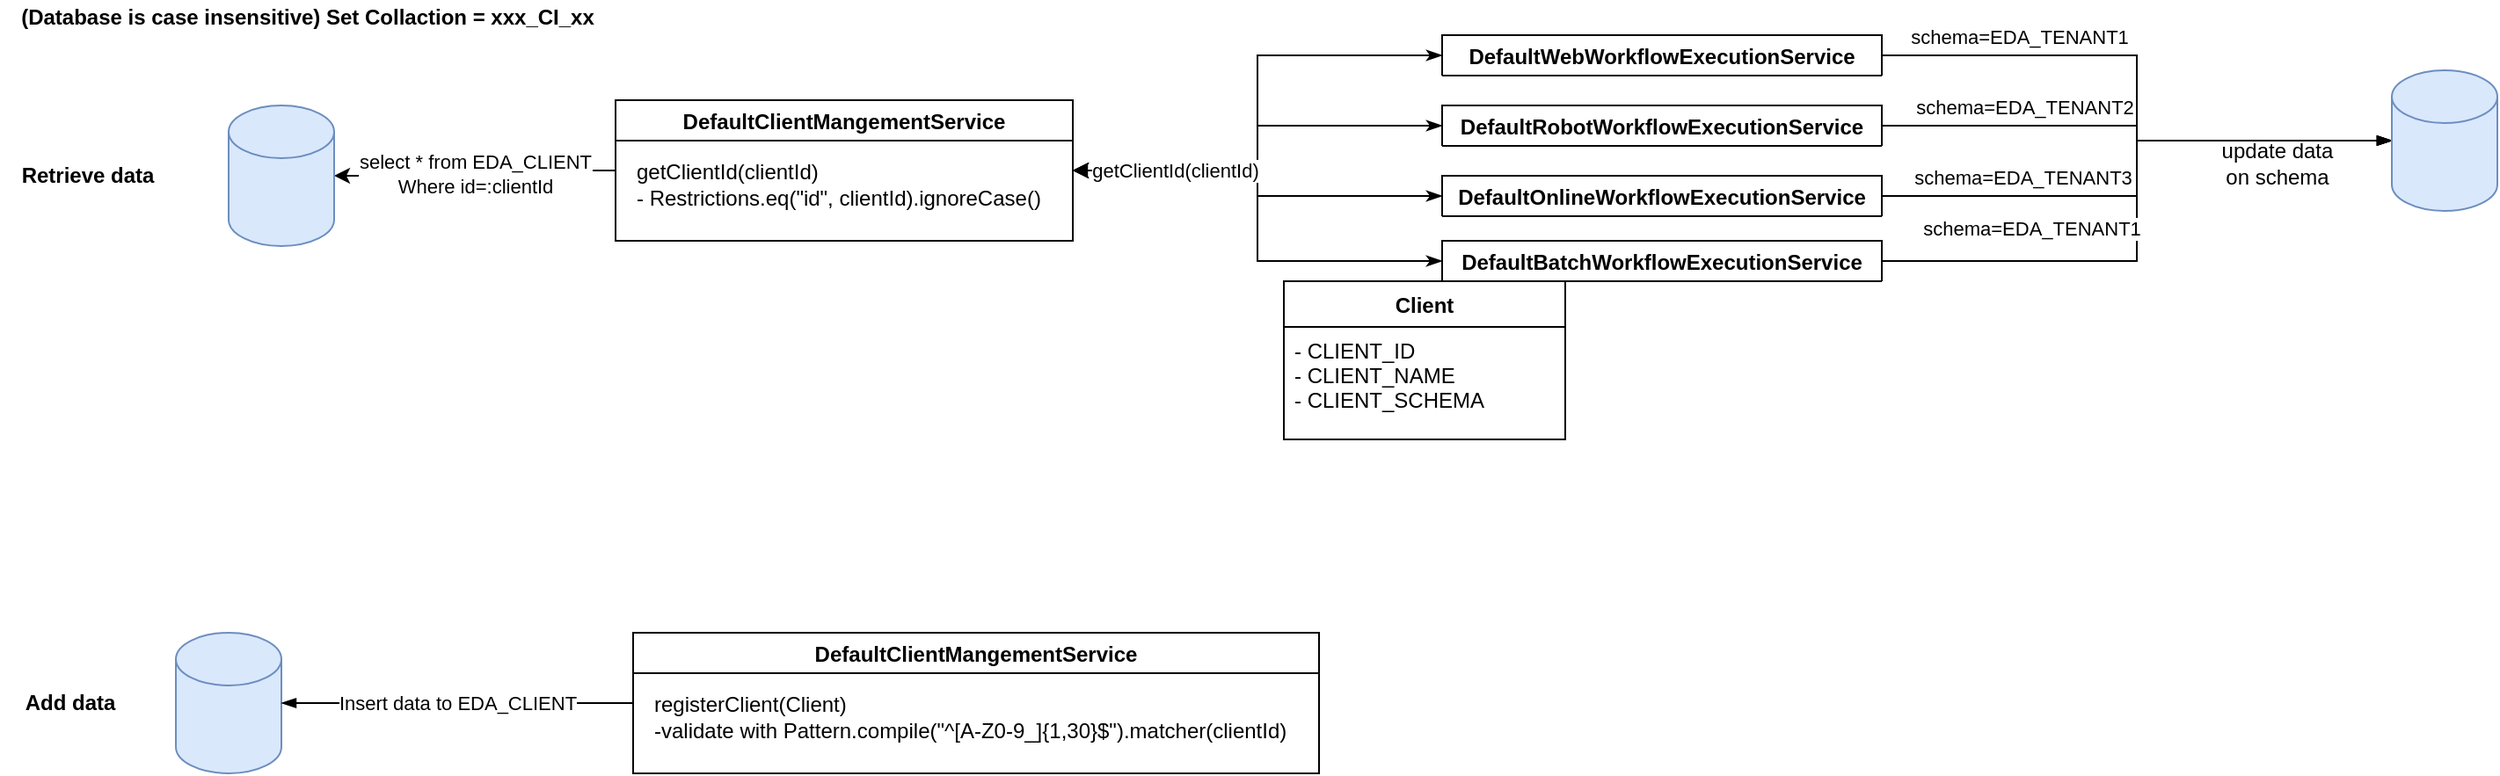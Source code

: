 <mxfile version="13.7.3" type="github">
  <diagram id="ANJNO4AaF4cMp9zb5v2P" name="Page-1">
    <mxGraphModel dx="1586" dy="802" grid="1" gridSize="10" guides="1" tooltips="1" connect="1" arrows="1" fold="1" page="1" pageScale="1" pageWidth="850" pageHeight="1100" math="0" shadow="0">
      <root>
        <mxCell id="0" />
        <mxCell id="1" parent="0" />
        <mxCell id="Gl9-vPryliiuIaGSd-P7-17" value="select * from EDA_CLIENT&lt;br&gt;Where id=:clientId" style="edgeStyle=orthogonalEdgeStyle;rounded=0;orthogonalLoop=1;jettySize=auto;html=1;entryX=1;entryY=0.5;entryDx=0;entryDy=0;entryPerimeter=0;" edge="1" parent="1" source="Gl9-vPryliiuIaGSd-P7-3" target="Gl9-vPryliiuIaGSd-P7-16">
          <mxGeometry relative="1" as="geometry" />
        </mxCell>
        <mxCell id="Gl9-vPryliiuIaGSd-P7-3" value="DefaultClientMangementService" style="swimlane;align=center;" vertex="1" parent="1">
          <mxGeometry x="390" y="77" width="260" height="80" as="geometry" />
        </mxCell>
        <mxCell id="Gl9-vPryliiuIaGSd-P7-4" value="getClientId(clientId)&lt;br&gt;- Restrictions.eq(&quot;id&quot;, clientId).ignoreCase()" style="text;html=1;align=left;verticalAlign=middle;resizable=0;points=[];autosize=1;" vertex="1" parent="Gl9-vPryliiuIaGSd-P7-3">
          <mxGeometry x="10" y="33" width="250" height="30" as="geometry" />
        </mxCell>
        <mxCell id="Gl9-vPryliiuIaGSd-P7-18" style="edgeStyle=orthogonalEdgeStyle;rounded=0;orthogonalLoop=1;jettySize=auto;html=1;entryX=1;entryY=0.5;entryDx=0;entryDy=0;endArrow=blockThin;endFill=1;startArrow=classicThin;startFill=1;" edge="1" parent="1" source="Gl9-vPryliiuIaGSd-P7-6" target="Gl9-vPryliiuIaGSd-P7-3">
          <mxGeometry relative="1" as="geometry" />
        </mxCell>
        <mxCell id="Gl9-vPryliiuIaGSd-P7-23" value="schema=EDA_TENANT1" style="edgeStyle=orthogonalEdgeStyle;rounded=0;orthogonalLoop=1;jettySize=auto;html=1;startArrow=none;startFill=0;endArrow=blockThin;endFill=1;" edge="1" parent="1" source="Gl9-vPryliiuIaGSd-P7-6" target="Gl9-vPryliiuIaGSd-P7-22">
          <mxGeometry x="-0.541" y="12" relative="1" as="geometry">
            <mxPoint y="1" as="offset" />
          </mxGeometry>
        </mxCell>
        <mxCell id="Gl9-vPryliiuIaGSd-P7-6" value="DefaultWebWorkflowExecutionService" style="swimlane;" vertex="1" collapsed="1" parent="1">
          <mxGeometry x="860" y="40" width="250" height="23" as="geometry">
            <mxRectangle x="770" y="40" width="300" height="80" as="alternateBounds" />
          </mxGeometry>
        </mxCell>
        <mxCell id="Gl9-vPryliiuIaGSd-P7-19" style="edgeStyle=orthogonalEdgeStyle;rounded=0;orthogonalLoop=1;jettySize=auto;html=1;entryX=1;entryY=0.5;entryDx=0;entryDy=0;startArrow=classicThin;startFill=1;" edge="1" parent="1" source="Gl9-vPryliiuIaGSd-P7-7" target="Gl9-vPryliiuIaGSd-P7-3">
          <mxGeometry relative="1" as="geometry" />
        </mxCell>
        <mxCell id="Gl9-vPryliiuIaGSd-P7-24" value="schema=EDA_TENANT2" style="edgeStyle=orthogonalEdgeStyle;rounded=0;orthogonalLoop=1;jettySize=auto;html=1;entryX=0;entryY=0.5;entryDx=0;entryDy=0;entryPerimeter=0;startArrow=none;startFill=0;endArrow=blockThin;endFill=1;" edge="1" parent="1" source="Gl9-vPryliiuIaGSd-P7-7" target="Gl9-vPryliiuIaGSd-P7-22">
          <mxGeometry x="-0.458" y="12" relative="1" as="geometry">
            <mxPoint y="1" as="offset" />
          </mxGeometry>
        </mxCell>
        <mxCell id="Gl9-vPryliiuIaGSd-P7-7" value="DefaultRobotWorkflowExecutionService" style="swimlane;" vertex="1" collapsed="1" parent="1">
          <mxGeometry x="860" y="80" width="250" height="23" as="geometry">
            <mxRectangle x="770" y="150" width="300" height="80" as="alternateBounds" />
          </mxGeometry>
        </mxCell>
        <mxCell id="Gl9-vPryliiuIaGSd-P7-20" style="edgeStyle=orthogonalEdgeStyle;rounded=0;orthogonalLoop=1;jettySize=auto;html=1;entryX=1;entryY=0.5;entryDx=0;entryDy=0;startArrow=classicThin;startFill=1;" edge="1" parent="1" source="Gl9-vPryliiuIaGSd-P7-8" target="Gl9-vPryliiuIaGSd-P7-3">
          <mxGeometry relative="1" as="geometry" />
        </mxCell>
        <mxCell id="Gl9-vPryliiuIaGSd-P7-25" value="schema=EDA_TENANT3" style="edgeStyle=orthogonalEdgeStyle;rounded=0;orthogonalLoop=1;jettySize=auto;html=1;entryX=0;entryY=0.5;entryDx=0;entryDy=0;entryPerimeter=0;startArrow=none;startFill=0;endArrow=blockThin;endFill=1;" edge="1" parent="1" source="Gl9-vPryliiuIaGSd-P7-8" target="Gl9-vPryliiuIaGSd-P7-22">
          <mxGeometry x="-0.026" y="65" relative="1" as="geometry">
            <mxPoint y="1" as="offset" />
          </mxGeometry>
        </mxCell>
        <mxCell id="Gl9-vPryliiuIaGSd-P7-8" value="DefaultOnlineWorkflowExecutionService" style="swimlane;" vertex="1" collapsed="1" parent="1">
          <mxGeometry x="860" y="120" width="250" height="23" as="geometry">
            <mxRectangle x="770" y="240" width="300" height="80" as="alternateBounds" />
          </mxGeometry>
        </mxCell>
        <mxCell id="Gl9-vPryliiuIaGSd-P7-21" value="getClientId(clientId)" style="edgeStyle=orthogonalEdgeStyle;rounded=0;orthogonalLoop=1;jettySize=auto;html=1;entryX=1;entryY=0.5;entryDx=0;entryDy=0;startArrow=classicThin;startFill=1;" edge="1" parent="1" source="Gl9-vPryliiuIaGSd-P7-9" target="Gl9-vPryliiuIaGSd-P7-3">
          <mxGeometry x="0.558" relative="1" as="geometry">
            <mxPoint as="offset" />
          </mxGeometry>
        </mxCell>
        <mxCell id="Gl9-vPryliiuIaGSd-P7-26" value="schema=EDA_TENANT1" style="edgeStyle=orthogonalEdgeStyle;rounded=0;orthogonalLoop=1;jettySize=auto;html=1;entryX=0;entryY=0.5;entryDx=0;entryDy=0;entryPerimeter=0;startArrow=none;startFill=0;endArrow=blockThin;endFill=1;" edge="1" parent="1" source="Gl9-vPryliiuIaGSd-P7-9" target="Gl9-vPryliiuIaGSd-P7-22">
          <mxGeometry x="-0.088" y="60" relative="1" as="geometry">
            <mxPoint as="offset" />
          </mxGeometry>
        </mxCell>
        <mxCell id="Gl9-vPryliiuIaGSd-P7-9" value="DefaultBatchWorkflowExecutionService" style="swimlane;" vertex="1" collapsed="1" parent="1">
          <mxGeometry x="860" y="157" width="250" height="23" as="geometry">
            <mxRectangle x="770" y="360" width="300" height="80" as="alternateBounds" />
          </mxGeometry>
        </mxCell>
        <mxCell id="Gl9-vPryliiuIaGSd-P7-16" value="" style="shape=cylinder3;whiteSpace=wrap;html=1;boundedLbl=1;backgroundOutline=1;size=15;align=left;fillColor=#dae8fc;strokeColor=#6c8ebf;" vertex="1" parent="1">
          <mxGeometry x="170" y="80" width="60" height="80" as="geometry" />
        </mxCell>
        <mxCell id="Gl9-vPryliiuIaGSd-P7-22" value="" style="shape=cylinder3;whiteSpace=wrap;html=1;boundedLbl=1;backgroundOutline=1;size=15;align=left;fillColor=#dae8fc;strokeColor=#6c8ebf;" vertex="1" parent="1">
          <mxGeometry x="1400" y="60" width="60" height="80" as="geometry" />
        </mxCell>
        <mxCell id="Gl9-vPryliiuIaGSd-P7-30" value="update data &lt;br&gt;on schema" style="text;html=1;strokeColor=none;fillColor=none;align=center;verticalAlign=middle;whiteSpace=wrap;rounded=0;" vertex="1" parent="1">
          <mxGeometry x="1290" y="103" width="90" height="20" as="geometry" />
        </mxCell>
        <mxCell id="Gl9-vPryliiuIaGSd-P7-32" value="(Database is case insensitive) Set Collaction = xxx_CI_xx" style="text;html=1;strokeColor=none;fillColor=none;align=center;verticalAlign=middle;whiteSpace=wrap;rounded=0;fontStyle=1" vertex="1" parent="1">
          <mxGeometry x="40" y="20" width="350" height="20" as="geometry" />
        </mxCell>
        <mxCell id="Gl9-vPryliiuIaGSd-P7-12" value="Client" style="swimlane;fontStyle=1;align=center;verticalAlign=top;childLayout=stackLayout;horizontal=1;startSize=26;horizontalStack=0;resizeParent=1;resizeParentMax=0;resizeLast=0;collapsible=1;marginBottom=0;" vertex="1" parent="1">
          <mxGeometry x="770" y="180" width="160" height="90" as="geometry">
            <mxRectangle x="680" y="180" width="70" height="26" as="alternateBounds" />
          </mxGeometry>
        </mxCell>
        <mxCell id="Gl9-vPryliiuIaGSd-P7-13" value="- CLIENT_ID&#xa;- CLIENT_NAME&#xa;- CLIENT_SCHEMA " style="text;strokeColor=none;fillColor=none;align=left;verticalAlign=top;spacingLeft=4;spacingRight=4;overflow=hidden;rotatable=0;points=[[0,0.5],[1,0.5]];portConstraint=eastwest;" vertex="1" parent="Gl9-vPryliiuIaGSd-P7-12">
          <mxGeometry y="26" width="160" height="64" as="geometry" />
        </mxCell>
        <mxCell id="Gl9-vPryliiuIaGSd-P7-34" value="Retrieve data" style="text;html=1;strokeColor=none;fillColor=none;align=center;verticalAlign=middle;whiteSpace=wrap;rounded=0;fontStyle=1" vertex="1" parent="1">
          <mxGeometry x="50" y="110" width="80" height="20" as="geometry" />
        </mxCell>
        <mxCell id="Gl9-vPryliiuIaGSd-P7-36" value="" style="shape=cylinder3;whiteSpace=wrap;html=1;boundedLbl=1;backgroundOutline=1;size=15;align=left;fillColor=#dae8fc;strokeColor=#6c8ebf;" vertex="1" parent="1">
          <mxGeometry x="140" y="380" width="60" height="80" as="geometry" />
        </mxCell>
        <mxCell id="Gl9-vPryliiuIaGSd-P7-39" value="Insert data to EDA_CLIENT" style="edgeStyle=orthogonalEdgeStyle;rounded=0;orthogonalLoop=1;jettySize=auto;html=1;entryX=1;entryY=0.5;entryDx=0;entryDy=0;entryPerimeter=0;startArrow=none;startFill=0;endArrow=blockThin;endFill=1;" edge="1" parent="1" source="Gl9-vPryliiuIaGSd-P7-37" target="Gl9-vPryliiuIaGSd-P7-36">
          <mxGeometry relative="1" as="geometry" />
        </mxCell>
        <mxCell id="Gl9-vPryliiuIaGSd-P7-37" value="DefaultClientMangementService" style="swimlane;align=center;" vertex="1" parent="1">
          <mxGeometry x="400" y="380" width="390" height="80" as="geometry" />
        </mxCell>
        <mxCell id="Gl9-vPryliiuIaGSd-P7-38" value="registerClient(Client)&lt;br&gt;-validate with Pattern.compile(&quot;^[A-Z0-9_]{1,30}$&quot;).matcher(clientId)" style="text;html=1;align=left;verticalAlign=middle;resizable=0;points=[];autosize=1;" vertex="1" parent="Gl9-vPryliiuIaGSd-P7-37">
          <mxGeometry x="10" y="33" width="380" height="30" as="geometry" />
        </mxCell>
        <mxCell id="Gl9-vPryliiuIaGSd-P7-40" value="Add data" style="text;html=1;strokeColor=none;fillColor=none;align=center;verticalAlign=middle;whiteSpace=wrap;rounded=0;fontStyle=1" vertex="1" parent="1">
          <mxGeometry x="40" y="410" width="80" height="20" as="geometry" />
        </mxCell>
      </root>
    </mxGraphModel>
  </diagram>
</mxfile>
